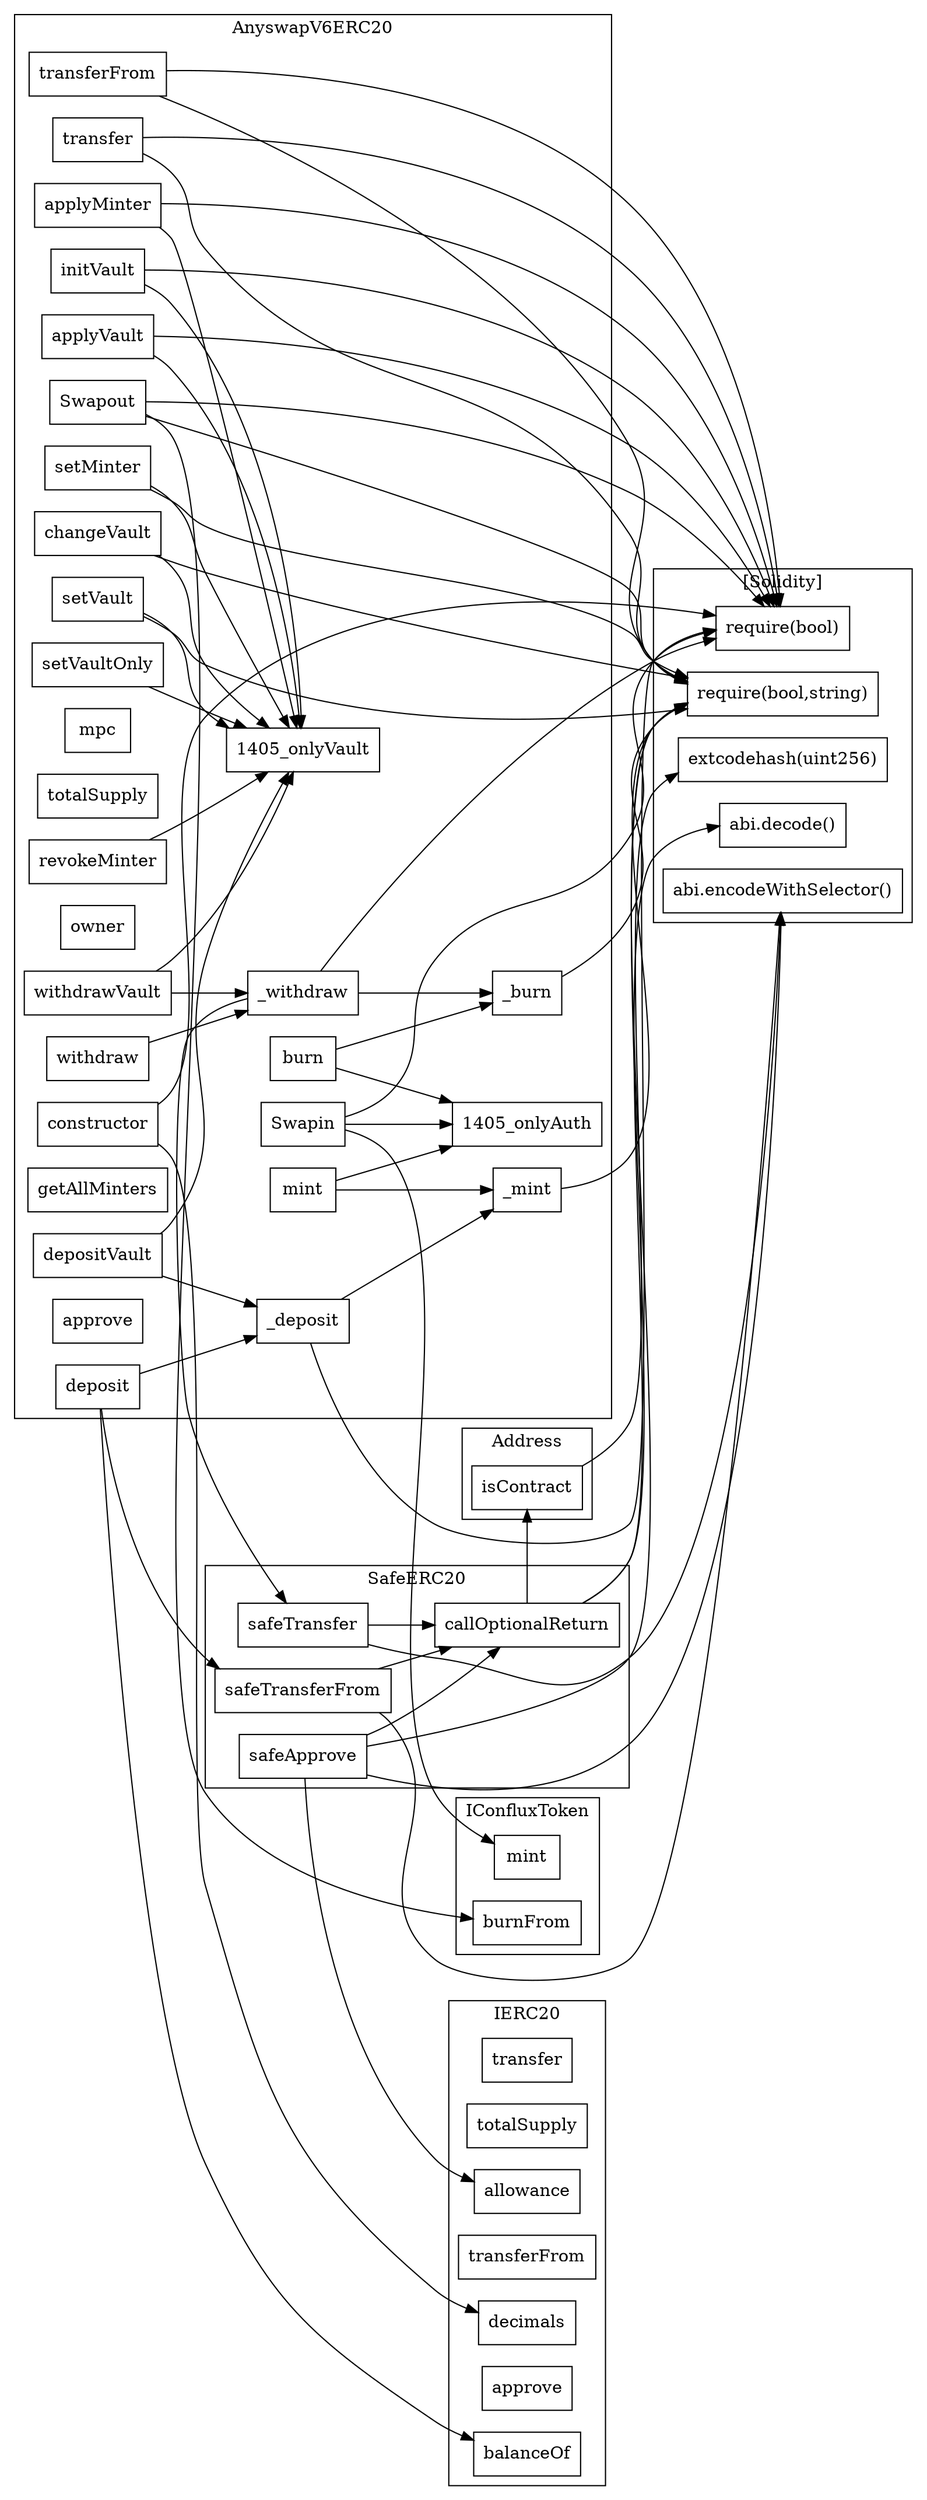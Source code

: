 strict digraph {
rankdir="LR"
node [shape=box]
subgraph cluster_264_SafeERC20 {
label = "SafeERC20"
"264_callOptionalReturn" [label="callOptionalReturn"]
"264_safeTransferFrom" [label="safeTransferFrom"]
"264_safeApprove" [label="safeApprove"]
"264_safeTransfer" [label="safeTransfer"]
"264_safeTransfer" -> "264_callOptionalReturn"
"264_safeTransferFrom" -> "264_callOptionalReturn"
"264_safeApprove" -> "264_callOptionalReturn"
}subgraph cluster_74_IERC20 {
label = "IERC20"
"74_transfer" [label="transfer"]
"74_totalSupply" [label="totalSupply"]
"74_balanceOf" [label="balanceOf"]
"74_transferFrom" [label="transferFrom"]
"74_decimals" [label="decimals"]
"74_approve" [label="approve"]
"74_allowance" [label="allowance"]
}subgraph cluster_115_Address {
label = "Address"
"115_isContract" [label="isContract"]
}subgraph cluster_89_IConfluxToken {
label = "IConfluxToken"
"89_burnFrom" [label="burnFrom"]
"89_mint" [label="mint"]
}subgraph cluster_1405_AnyswapV6ERC20 {
label = "AnyswapV6ERC20"
"1405__deposit" [label="_deposit"]
"1405__mint" [label="_mint"]
"1405_setMinter" [label="setMinter"]
"1405_Swapout" [label="Swapout"]
"1405_depositVault" [label="depositVault"]
"1405_setVaultOnly" [label="setVaultOnly"]
"1405_applyMinter" [label="applyMinter"]
"1405_initVault" [label="initVault"]
"1405_changeVault" [label="changeVault"]
"1405_constructor" [label="constructor"]
"1405_applyVault" [label="applyVault"]
"1405_mint" [label="mint"]
"1405_burn" [label="burn"]
"1405_withdraw" [label="withdraw"]
"1405_mpc" [label="mpc"]
"1405__withdraw" [label="_withdraw"]
"1405_totalSupply" [label="totalSupply"]
"1405_transfer" [label="transfer"]
"1405_owner" [label="owner"]
"1405_Swapin" [label="Swapin"]
"1405_revokeMinter" [label="revokeMinter"]
"1405_deposit" [label="deposit"]
"1405_withdrawVault" [label="withdrawVault"]
"1405_getAllMinters" [label="getAllMinters"]
"1405__burn" [label="_burn"]
"1405_setVault" [label="setVault"]
"1405_approve" [label="approve"]
"1405_transferFrom" [label="transferFrom"]
"1405_burn" -> "1405_onlyAuth"
"1405_depositVault" -> "1405_onlyVault"
"1405_withdrawVault" -> "1405__withdraw"
"1405_applyVault" -> "1405_onlyVault"
"1405_mint" -> "1405_onlyAuth"
"1405_deposit" -> "1405__deposit"
"1405_revokeMinter" -> "1405_onlyVault"
"1405_burn" -> "1405__burn"
"1405_initVault" -> "1405_onlyVault"
"1405_setMinter" -> "1405_onlyVault"
"1405_setVaultOnly" -> "1405_onlyVault"
"1405__withdraw" -> "1405__burn"
"1405_Swapin" -> "1405_onlyAuth"
"1405_mint" -> "1405__mint"
"1405_setVault" -> "1405_onlyVault"
"1405__deposit" -> "1405__mint"
"1405_changeVault" -> "1405_onlyVault"
"1405_withdrawVault" -> "1405_onlyVault"
"1405_withdraw" -> "1405__withdraw"
"1405_applyMinter" -> "1405_onlyVault"
"1405_depositVault" -> "1405__deposit"
}subgraph cluster_solidity {
label = "[Solidity]"
"abi.decode()" 
"require(bool,string)" 
"abi.encodeWithSelector()" 
"require(bool)" 
"extcodehash(uint256)" 
"1405_applyVault" -> "require(bool)"
"1405__mint" -> "require(bool,string)"
"1405_applyMinter" -> "require(bool)"
"1405_Swapin" -> "require(bool)"
"1405_transferFrom" -> "require(bool,string)"
"264_safeApprove" -> "require(bool,string)"
"1405__burn" -> "require(bool,string)"
"1405_setMinter" -> "require(bool,string)"
"264_safeTransferFrom" -> "abi.encodeWithSelector()"
"1405__deposit" -> "require(bool)"
"1405_Swapout" -> "require(bool)"
"1405__withdraw" -> "require(bool)"
"1405_initVault" -> "require(bool)"
"264_safeApprove" -> "abi.encodeWithSelector()"
"1405_setVault" -> "require(bool,string)"
"1405_transferFrom" -> "require(bool)"
"1405_transfer" -> "require(bool)"
"264_callOptionalReturn" -> "abi.decode()"
"264_callOptionalReturn" -> "require(bool,string)"
"264_safeTransfer" -> "abi.encodeWithSelector()"
"1405_Swapout" -> "require(bool,string)"
"115_isContract" -> "extcodehash(uint256)"
"1405_transfer" -> "require(bool,string)"
"1405_constructor" -> "require(bool)"
"1405_changeVault" -> "require(bool,string)"
}"1405_deposit" -> "74_balanceOf"
"1405_Swapout" -> "89_burnFrom"
"264_safeApprove" -> "74_allowance"
"1405__withdraw" -> "264_safeTransfer"
"1405_constructor" -> "74_decimals"
"1405_Swapin" -> "89_mint"
"264_callOptionalReturn" -> "115_isContract"
"1405_deposit" -> "264_safeTransferFrom"
}